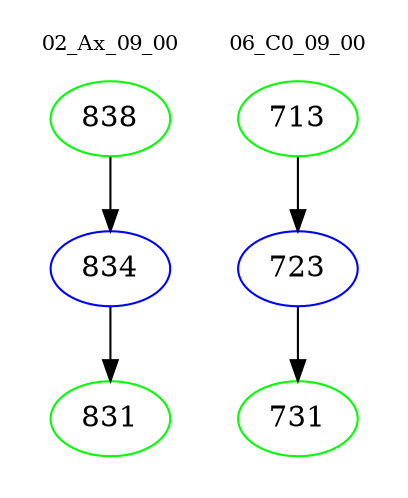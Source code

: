 digraph{
subgraph cluster_0 {
color = white
label = "02_Ax_09_00";
fontsize=10;
T0_838 [label="838", color="green"]
T0_838 -> T0_834 [color="black"]
T0_834 [label="834", color="blue"]
T0_834 -> T0_831 [color="black"]
T0_831 [label="831", color="green"]
}
subgraph cluster_1 {
color = white
label = "06_C0_09_00";
fontsize=10;
T1_713 [label="713", color="green"]
T1_713 -> T1_723 [color="black"]
T1_723 [label="723", color="blue"]
T1_723 -> T1_731 [color="black"]
T1_731 [label="731", color="green"]
}
}
